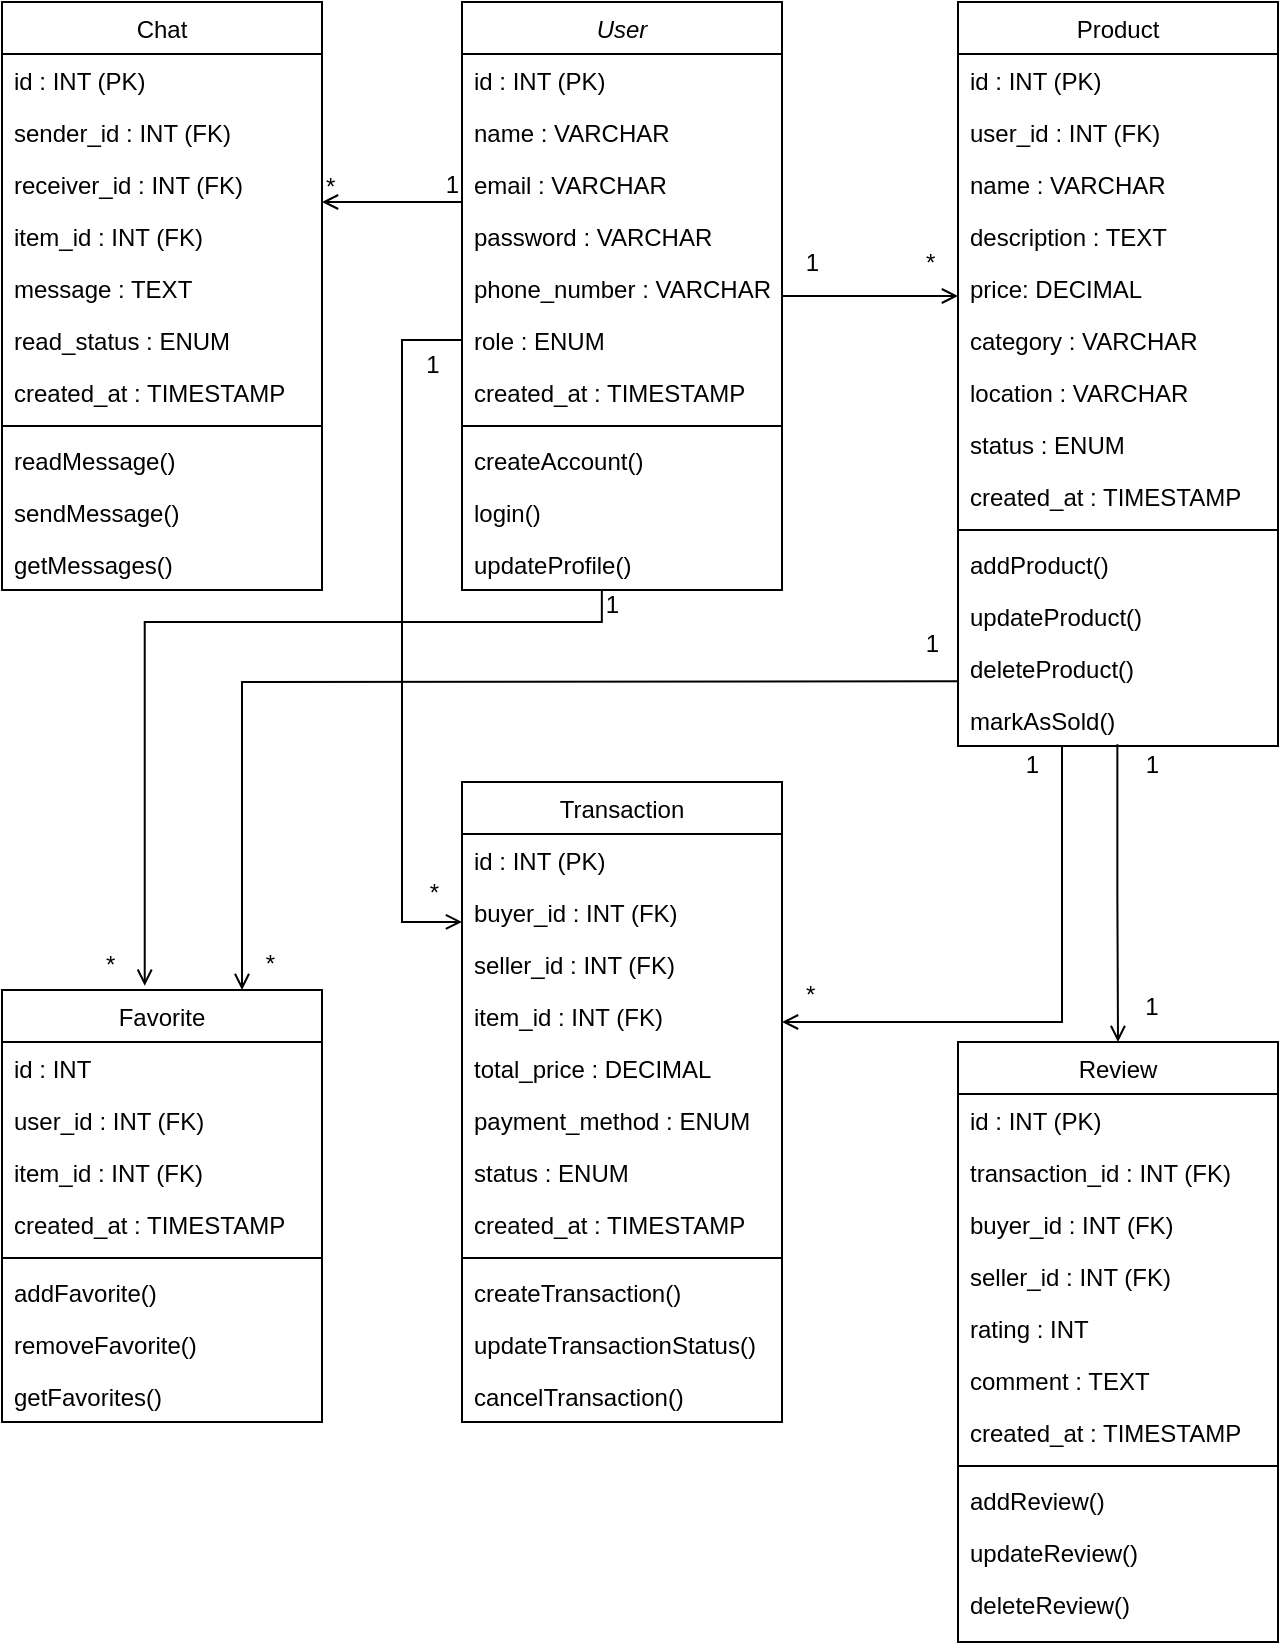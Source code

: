 <mxfile version="26.0.14">
  <diagram id="C5RBs43oDa-KdzZeNtuy" name="Page-1">
    <mxGraphModel dx="1880" dy="895" grid="1" gridSize="10" guides="1" tooltips="1" connect="1" arrows="1" fold="1" page="1" pageScale="1" pageWidth="827" pageHeight="1169" math="0" shadow="0">
      <root>
        <mxCell id="WIyWlLk6GJQsqaUBKTNV-0" />
        <mxCell id="WIyWlLk6GJQsqaUBKTNV-1" parent="WIyWlLk6GJQsqaUBKTNV-0" />
        <mxCell id="zkfFHV4jXpPFQw0GAbJ--0" value="User" style="swimlane;fontStyle=2;align=center;verticalAlign=top;childLayout=stackLayout;horizontal=1;startSize=26;horizontalStack=0;resizeParent=1;resizeLast=0;collapsible=1;marginBottom=0;rounded=0;shadow=0;strokeWidth=1;" parent="WIyWlLk6GJQsqaUBKTNV-1" vertex="1">
          <mxGeometry x="260" y="80" width="160" height="294" as="geometry">
            <mxRectangle x="220" y="121" width="160" height="26" as="alternateBounds" />
          </mxGeometry>
        </mxCell>
        <mxCell id="zkfFHV4jXpPFQw0GAbJ--1" value="id : INT (PK)" style="text;align=left;verticalAlign=top;spacingLeft=4;spacingRight=4;overflow=hidden;rotatable=0;points=[[0,0.5],[1,0.5]];portConstraint=eastwest;" parent="zkfFHV4jXpPFQw0GAbJ--0" vertex="1">
          <mxGeometry y="26" width="160" height="26" as="geometry" />
        </mxCell>
        <mxCell id="zkfFHV4jXpPFQw0GAbJ--2" value="name : VARCHAR" style="text;align=left;verticalAlign=top;spacingLeft=4;spacingRight=4;overflow=hidden;rotatable=0;points=[[0,0.5],[1,0.5]];portConstraint=eastwest;rounded=0;shadow=0;html=0;" parent="zkfFHV4jXpPFQw0GAbJ--0" vertex="1">
          <mxGeometry y="52" width="160" height="26" as="geometry" />
        </mxCell>
        <mxCell id="zkfFHV4jXpPFQw0GAbJ--3" value="email : VARCHAR" style="text;align=left;verticalAlign=top;spacingLeft=4;spacingRight=4;overflow=hidden;rotatable=0;points=[[0,0.5],[1,0.5]];portConstraint=eastwest;rounded=0;shadow=0;html=0;" parent="zkfFHV4jXpPFQw0GAbJ--0" vertex="1">
          <mxGeometry y="78" width="160" height="26" as="geometry" />
        </mxCell>
        <mxCell id="qKkf9vbQ_oJwQgPkBgko-1" value="password : VARCHAR" style="text;align=left;verticalAlign=top;spacingLeft=4;spacingRight=4;overflow=hidden;rotatable=0;points=[[0,0.5],[1,0.5]];portConstraint=eastwest;rounded=0;shadow=0;html=0;" vertex="1" parent="zkfFHV4jXpPFQw0GAbJ--0">
          <mxGeometry y="104" width="160" height="26" as="geometry" />
        </mxCell>
        <mxCell id="qKkf9vbQ_oJwQgPkBgko-2" value="phone_number : VARCHAR" style="text;align=left;verticalAlign=top;spacingLeft=4;spacingRight=4;overflow=hidden;rotatable=0;points=[[0,0.5],[1,0.5]];portConstraint=eastwest;rounded=0;shadow=0;html=0;" vertex="1" parent="zkfFHV4jXpPFQw0GAbJ--0">
          <mxGeometry y="130" width="160" height="26" as="geometry" />
        </mxCell>
        <mxCell id="qKkf9vbQ_oJwQgPkBgko-3" value="role : ENUM" style="text;align=left;verticalAlign=top;spacingLeft=4;spacingRight=4;overflow=hidden;rotatable=0;points=[[0,0.5],[1,0.5]];portConstraint=eastwest;rounded=0;shadow=0;html=0;" vertex="1" parent="zkfFHV4jXpPFQw0GAbJ--0">
          <mxGeometry y="156" width="160" height="26" as="geometry" />
        </mxCell>
        <mxCell id="qKkf9vbQ_oJwQgPkBgko-4" value="created_at : TIMESTAMP" style="text;align=left;verticalAlign=top;spacingLeft=4;spacingRight=4;overflow=hidden;rotatable=0;points=[[0,0.5],[1,0.5]];portConstraint=eastwest;rounded=0;shadow=0;html=0;" vertex="1" parent="zkfFHV4jXpPFQw0GAbJ--0">
          <mxGeometry y="182" width="160" height="26" as="geometry" />
        </mxCell>
        <mxCell id="zkfFHV4jXpPFQw0GAbJ--4" value="" style="line;html=1;strokeWidth=1;align=left;verticalAlign=middle;spacingTop=-1;spacingLeft=3;spacingRight=3;rotatable=0;labelPosition=right;points=[];portConstraint=eastwest;" parent="zkfFHV4jXpPFQw0GAbJ--0" vertex="1">
          <mxGeometry y="208" width="160" height="8" as="geometry" />
        </mxCell>
        <mxCell id="zkfFHV4jXpPFQw0GAbJ--5" value="createAccount()" style="text;align=left;verticalAlign=top;spacingLeft=4;spacingRight=4;overflow=hidden;rotatable=0;points=[[0,0.5],[1,0.5]];portConstraint=eastwest;" parent="zkfFHV4jXpPFQw0GAbJ--0" vertex="1">
          <mxGeometry y="216" width="160" height="26" as="geometry" />
        </mxCell>
        <mxCell id="qKkf9vbQ_oJwQgPkBgko-6" value="login()" style="text;align=left;verticalAlign=top;spacingLeft=4;spacingRight=4;overflow=hidden;rotatable=0;points=[[0,0.5],[1,0.5]];portConstraint=eastwest;" vertex="1" parent="zkfFHV4jXpPFQw0GAbJ--0">
          <mxGeometry y="242" width="160" height="26" as="geometry" />
        </mxCell>
        <mxCell id="qKkf9vbQ_oJwQgPkBgko-7" value="updateProfile()" style="text;align=left;verticalAlign=top;spacingLeft=4;spacingRight=4;overflow=hidden;rotatable=0;points=[[0,0.5],[1,0.5]];portConstraint=eastwest;" vertex="1" parent="zkfFHV4jXpPFQw0GAbJ--0">
          <mxGeometry y="268" width="160" height="26" as="geometry" />
        </mxCell>
        <mxCell id="zkfFHV4jXpPFQw0GAbJ--6" value="Favorite" style="swimlane;fontStyle=0;align=center;verticalAlign=top;childLayout=stackLayout;horizontal=1;startSize=26;horizontalStack=0;resizeParent=1;resizeLast=0;collapsible=1;marginBottom=0;rounded=0;shadow=0;strokeWidth=1;" parent="WIyWlLk6GJQsqaUBKTNV-1" vertex="1">
          <mxGeometry x="30" y="574" width="160" height="216" as="geometry">
            <mxRectangle x="130" y="380" width="160" height="26" as="alternateBounds" />
          </mxGeometry>
        </mxCell>
        <mxCell id="zkfFHV4jXpPFQw0GAbJ--7" value="id : INT" style="text;align=left;verticalAlign=top;spacingLeft=4;spacingRight=4;overflow=hidden;rotatable=0;points=[[0,0.5],[1,0.5]];portConstraint=eastwest;" parent="zkfFHV4jXpPFQw0GAbJ--6" vertex="1">
          <mxGeometry y="26" width="160" height="26" as="geometry" />
        </mxCell>
        <mxCell id="zkfFHV4jXpPFQw0GAbJ--8" value="user_id : INT (FK)" style="text;align=left;verticalAlign=top;spacingLeft=4;spacingRight=4;overflow=hidden;rotatable=0;points=[[0,0.5],[1,0.5]];portConstraint=eastwest;rounded=0;shadow=0;html=0;" parent="zkfFHV4jXpPFQw0GAbJ--6" vertex="1">
          <mxGeometry y="52" width="160" height="26" as="geometry" />
        </mxCell>
        <mxCell id="qKkf9vbQ_oJwQgPkBgko-24" value="item_id : INT (FK)" style="text;align=left;verticalAlign=top;spacingLeft=4;spacingRight=4;overflow=hidden;rotatable=0;points=[[0,0.5],[1,0.5]];portConstraint=eastwest;rounded=0;shadow=0;html=0;" vertex="1" parent="zkfFHV4jXpPFQw0GAbJ--6">
          <mxGeometry y="78" width="160" height="26" as="geometry" />
        </mxCell>
        <mxCell id="qKkf9vbQ_oJwQgPkBgko-23" value="created_at : TIMESTAMP" style="text;align=left;verticalAlign=top;spacingLeft=4;spacingRight=4;overflow=hidden;rotatable=0;points=[[0,0.5],[1,0.5]];portConstraint=eastwest;rounded=0;shadow=0;html=0;" vertex="1" parent="zkfFHV4jXpPFQw0GAbJ--6">
          <mxGeometry y="104" width="160" height="26" as="geometry" />
        </mxCell>
        <mxCell id="zkfFHV4jXpPFQw0GAbJ--9" value="" style="line;html=1;strokeWidth=1;align=left;verticalAlign=middle;spacingTop=-1;spacingLeft=3;spacingRight=3;rotatable=0;labelPosition=right;points=[];portConstraint=eastwest;" parent="zkfFHV4jXpPFQw0GAbJ--6" vertex="1">
          <mxGeometry y="130" width="160" height="8" as="geometry" />
        </mxCell>
        <mxCell id="zkfFHV4jXpPFQw0GAbJ--11" value="addFavorite()" style="text;align=left;verticalAlign=top;spacingLeft=4;spacingRight=4;overflow=hidden;rotatable=0;points=[[0,0.5],[1,0.5]];portConstraint=eastwest;" parent="zkfFHV4jXpPFQw0GAbJ--6" vertex="1">
          <mxGeometry y="138" width="160" height="26" as="geometry" />
        </mxCell>
        <mxCell id="qKkf9vbQ_oJwQgPkBgko-27" value="removeFavorite()" style="text;align=left;verticalAlign=top;spacingLeft=4;spacingRight=4;overflow=hidden;rotatable=0;points=[[0,0.5],[1,0.5]];portConstraint=eastwest;rounded=0;shadow=0;html=0;" vertex="1" parent="zkfFHV4jXpPFQw0GAbJ--6">
          <mxGeometry y="164" width="160" height="26" as="geometry" />
        </mxCell>
        <mxCell id="qKkf9vbQ_oJwQgPkBgko-26" value="getFavorites()" style="text;align=left;verticalAlign=top;spacingLeft=4;spacingRight=4;overflow=hidden;rotatable=0;points=[[0,0.5],[1,0.5]];portConstraint=eastwest;rounded=0;shadow=0;html=0;" vertex="1" parent="zkfFHV4jXpPFQw0GAbJ--6">
          <mxGeometry y="190" width="160" height="26" as="geometry" />
        </mxCell>
        <mxCell id="zkfFHV4jXpPFQw0GAbJ--13" value="Chat" style="swimlane;fontStyle=0;align=center;verticalAlign=top;childLayout=stackLayout;horizontal=1;startSize=26;horizontalStack=0;resizeParent=1;resizeLast=0;collapsible=1;marginBottom=0;rounded=0;shadow=0;strokeWidth=1;" parent="WIyWlLk6GJQsqaUBKTNV-1" vertex="1">
          <mxGeometry x="30" y="80" width="160" height="294" as="geometry">
            <mxRectangle x="340" y="380" width="170" height="26" as="alternateBounds" />
          </mxGeometry>
        </mxCell>
        <mxCell id="zkfFHV4jXpPFQw0GAbJ--14" value="id : INT (PK)" style="text;align=left;verticalAlign=top;spacingLeft=4;spacingRight=4;overflow=hidden;rotatable=0;points=[[0,0.5],[1,0.5]];portConstraint=eastwest;" parent="zkfFHV4jXpPFQw0GAbJ--13" vertex="1">
          <mxGeometry y="26" width="160" height="26" as="geometry" />
        </mxCell>
        <mxCell id="qKkf9vbQ_oJwQgPkBgko-15" value="sender_id : INT (FK)" style="text;align=left;verticalAlign=top;spacingLeft=4;spacingRight=4;overflow=hidden;rotatable=0;points=[[0,0.5],[1,0.5]];portConstraint=eastwest;" vertex="1" parent="zkfFHV4jXpPFQw0GAbJ--13">
          <mxGeometry y="52" width="160" height="26" as="geometry" />
        </mxCell>
        <mxCell id="qKkf9vbQ_oJwQgPkBgko-14" value="receiver_id : INT (FK)" style="text;align=left;verticalAlign=top;spacingLeft=4;spacingRight=4;overflow=hidden;rotatable=0;points=[[0,0.5],[1,0.5]];portConstraint=eastwest;" vertex="1" parent="zkfFHV4jXpPFQw0GAbJ--13">
          <mxGeometry y="78" width="160" height="26" as="geometry" />
        </mxCell>
        <mxCell id="qKkf9vbQ_oJwQgPkBgko-19" value="item_id : INT (FK)" style="text;align=left;verticalAlign=top;spacingLeft=4;spacingRight=4;overflow=hidden;rotatable=0;points=[[0,0.5],[1,0.5]];portConstraint=eastwest;" vertex="1" parent="zkfFHV4jXpPFQw0GAbJ--13">
          <mxGeometry y="104" width="160" height="26" as="geometry" />
        </mxCell>
        <mxCell id="qKkf9vbQ_oJwQgPkBgko-18" value="message : TEXT" style="text;align=left;verticalAlign=top;spacingLeft=4;spacingRight=4;overflow=hidden;rotatable=0;points=[[0,0.5],[1,0.5]];portConstraint=eastwest;" vertex="1" parent="zkfFHV4jXpPFQw0GAbJ--13">
          <mxGeometry y="130" width="160" height="26" as="geometry" />
        </mxCell>
        <mxCell id="qKkf9vbQ_oJwQgPkBgko-17" value="read_status : ENUM" style="text;align=left;verticalAlign=top;spacingLeft=4;spacingRight=4;overflow=hidden;rotatable=0;points=[[0,0.5],[1,0.5]];portConstraint=eastwest;" vertex="1" parent="zkfFHV4jXpPFQw0GAbJ--13">
          <mxGeometry y="156" width="160" height="26" as="geometry" />
        </mxCell>
        <mxCell id="qKkf9vbQ_oJwQgPkBgko-16" value="created_at : TIMESTAMP" style="text;align=left;verticalAlign=top;spacingLeft=4;spacingRight=4;overflow=hidden;rotatable=0;points=[[0,0.5],[1,0.5]];portConstraint=eastwest;" vertex="1" parent="zkfFHV4jXpPFQw0GAbJ--13">
          <mxGeometry y="182" width="160" height="26" as="geometry" />
        </mxCell>
        <mxCell id="zkfFHV4jXpPFQw0GAbJ--15" value="" style="line;html=1;strokeWidth=1;align=left;verticalAlign=middle;spacingTop=-1;spacingLeft=3;spacingRight=3;rotatable=0;labelPosition=right;points=[];portConstraint=eastwest;" parent="zkfFHV4jXpPFQw0GAbJ--13" vertex="1">
          <mxGeometry y="208" width="160" height="8" as="geometry" />
        </mxCell>
        <mxCell id="qKkf9vbQ_oJwQgPkBgko-20" value="readMessage()" style="text;align=left;verticalAlign=top;spacingLeft=4;spacingRight=4;overflow=hidden;rotatable=0;points=[[0,0.5],[1,0.5]];portConstraint=eastwest;" vertex="1" parent="zkfFHV4jXpPFQw0GAbJ--13">
          <mxGeometry y="216" width="160" height="26" as="geometry" />
        </mxCell>
        <mxCell id="qKkf9vbQ_oJwQgPkBgko-21" value="sendMessage()" style="text;align=left;verticalAlign=top;spacingLeft=4;spacingRight=4;overflow=hidden;rotatable=0;points=[[0,0.5],[1,0.5]];portConstraint=eastwest;" vertex="1" parent="zkfFHV4jXpPFQw0GAbJ--13">
          <mxGeometry y="242" width="160" height="26" as="geometry" />
        </mxCell>
        <mxCell id="qKkf9vbQ_oJwQgPkBgko-22" value="getMessages()" style="text;align=left;verticalAlign=top;spacingLeft=4;spacingRight=4;overflow=hidden;rotatable=0;points=[[0,0.5],[1,0.5]];portConstraint=eastwest;" vertex="1" parent="zkfFHV4jXpPFQw0GAbJ--13">
          <mxGeometry y="268" width="160" height="26" as="geometry" />
        </mxCell>
        <mxCell id="zkfFHV4jXpPFQw0GAbJ--17" value="Product" style="swimlane;fontStyle=0;align=center;verticalAlign=top;childLayout=stackLayout;horizontal=1;startSize=26;horizontalStack=0;resizeParent=1;resizeLast=0;collapsible=1;marginBottom=0;rounded=0;shadow=0;strokeWidth=1;" parent="WIyWlLk6GJQsqaUBKTNV-1" vertex="1">
          <mxGeometry x="508" y="80" width="160" height="372" as="geometry">
            <mxRectangle x="550" y="140" width="160" height="26" as="alternateBounds" />
          </mxGeometry>
        </mxCell>
        <mxCell id="zkfFHV4jXpPFQw0GAbJ--18" value="id : INT (PK)" style="text;align=left;verticalAlign=top;spacingLeft=4;spacingRight=4;overflow=hidden;rotatable=0;points=[[0,0.5],[1,0.5]];portConstraint=eastwest;" parent="zkfFHV4jXpPFQw0GAbJ--17" vertex="1">
          <mxGeometry y="26" width="160" height="26" as="geometry" />
        </mxCell>
        <mxCell id="zkfFHV4jXpPFQw0GAbJ--19" value="user_id : INT (FK)" style="text;align=left;verticalAlign=top;spacingLeft=4;spacingRight=4;overflow=hidden;rotatable=0;points=[[0,0.5],[1,0.5]];portConstraint=eastwest;rounded=0;shadow=0;html=0;" parent="zkfFHV4jXpPFQw0GAbJ--17" vertex="1">
          <mxGeometry y="52" width="160" height="26" as="geometry" />
        </mxCell>
        <mxCell id="zkfFHV4jXpPFQw0GAbJ--20" value="name : VARCHAR" style="text;align=left;verticalAlign=top;spacingLeft=4;spacingRight=4;overflow=hidden;rotatable=0;points=[[0,0.5],[1,0.5]];portConstraint=eastwest;rounded=0;shadow=0;html=0;" parent="zkfFHV4jXpPFQw0GAbJ--17" vertex="1">
          <mxGeometry y="78" width="160" height="26" as="geometry" />
        </mxCell>
        <mxCell id="zkfFHV4jXpPFQw0GAbJ--21" value="description : TEXT" style="text;align=left;verticalAlign=top;spacingLeft=4;spacingRight=4;overflow=hidden;rotatable=0;points=[[0,0.5],[1,0.5]];portConstraint=eastwest;rounded=0;shadow=0;html=0;" parent="zkfFHV4jXpPFQw0GAbJ--17" vertex="1">
          <mxGeometry y="104" width="160" height="26" as="geometry" />
        </mxCell>
        <mxCell id="zkfFHV4jXpPFQw0GAbJ--22" value="price: DECIMAL" style="text;align=left;verticalAlign=top;spacingLeft=4;spacingRight=4;overflow=hidden;rotatable=0;points=[[0,0.5],[1,0.5]];portConstraint=eastwest;rounded=0;shadow=0;html=0;" parent="zkfFHV4jXpPFQw0GAbJ--17" vertex="1">
          <mxGeometry y="130" width="160" height="26" as="geometry" />
        </mxCell>
        <mxCell id="qKkf9vbQ_oJwQgPkBgko-8" value="category : VARCHAR" style="text;align=left;verticalAlign=top;spacingLeft=4;spacingRight=4;overflow=hidden;rotatable=0;points=[[0,0.5],[1,0.5]];portConstraint=eastwest;rounded=0;shadow=0;html=0;" vertex="1" parent="zkfFHV4jXpPFQw0GAbJ--17">
          <mxGeometry y="156" width="160" height="26" as="geometry" />
        </mxCell>
        <mxCell id="qKkf9vbQ_oJwQgPkBgko-10" value="location : VARCHAR" style="text;align=left;verticalAlign=top;spacingLeft=4;spacingRight=4;overflow=hidden;rotatable=0;points=[[0,0.5],[1,0.5]];portConstraint=eastwest;rounded=0;shadow=0;html=0;" vertex="1" parent="zkfFHV4jXpPFQw0GAbJ--17">
          <mxGeometry y="182" width="160" height="26" as="geometry" />
        </mxCell>
        <mxCell id="qKkf9vbQ_oJwQgPkBgko-9" value="status : ENUM" style="text;align=left;verticalAlign=top;spacingLeft=4;spacingRight=4;overflow=hidden;rotatable=0;points=[[0,0.5],[1,0.5]];portConstraint=eastwest;rounded=0;shadow=0;html=0;" vertex="1" parent="zkfFHV4jXpPFQw0GAbJ--17">
          <mxGeometry y="208" width="160" height="26" as="geometry" />
        </mxCell>
        <mxCell id="qKkf9vbQ_oJwQgPkBgko-11" value="created_at : TIMESTAMP" style="text;align=left;verticalAlign=top;spacingLeft=4;spacingRight=4;overflow=hidden;rotatable=0;points=[[0,0.5],[1,0.5]];portConstraint=eastwest;rounded=0;shadow=0;html=0;" vertex="1" parent="zkfFHV4jXpPFQw0GAbJ--17">
          <mxGeometry y="234" width="160" height="26" as="geometry" />
        </mxCell>
        <mxCell id="zkfFHV4jXpPFQw0GAbJ--23" value="" style="line;html=1;strokeWidth=1;align=left;verticalAlign=middle;spacingTop=-1;spacingLeft=3;spacingRight=3;rotatable=0;labelPosition=right;points=[];portConstraint=eastwest;" parent="zkfFHV4jXpPFQw0GAbJ--17" vertex="1">
          <mxGeometry y="260" width="160" height="8" as="geometry" />
        </mxCell>
        <mxCell id="zkfFHV4jXpPFQw0GAbJ--24" value="addProduct()" style="text;align=left;verticalAlign=top;spacingLeft=4;spacingRight=4;overflow=hidden;rotatable=0;points=[[0,0.5],[1,0.5]];portConstraint=eastwest;" parent="zkfFHV4jXpPFQw0GAbJ--17" vertex="1">
          <mxGeometry y="268" width="160" height="26" as="geometry" />
        </mxCell>
        <mxCell id="zkfFHV4jXpPFQw0GAbJ--25" value="updateProduct()" style="text;align=left;verticalAlign=top;spacingLeft=4;spacingRight=4;overflow=hidden;rotatable=0;points=[[0,0.5],[1,0.5]];portConstraint=eastwest;" parent="zkfFHV4jXpPFQw0GAbJ--17" vertex="1">
          <mxGeometry y="294" width="160" height="26" as="geometry" />
        </mxCell>
        <mxCell id="qKkf9vbQ_oJwQgPkBgko-12" value="deleteProduct()" style="text;align=left;verticalAlign=top;spacingLeft=4;spacingRight=4;overflow=hidden;rotatable=0;points=[[0,0.5],[1,0.5]];portConstraint=eastwest;rounded=0;shadow=0;html=0;" vertex="1" parent="zkfFHV4jXpPFQw0GAbJ--17">
          <mxGeometry y="320" width="160" height="26" as="geometry" />
        </mxCell>
        <mxCell id="qKkf9vbQ_oJwQgPkBgko-13" value="markAsSold()" style="text;align=left;verticalAlign=top;spacingLeft=4;spacingRight=4;overflow=hidden;rotatable=0;points=[[0,0.5],[1,0.5]];portConstraint=eastwest;rounded=0;shadow=0;html=0;" vertex="1" parent="zkfFHV4jXpPFQw0GAbJ--17">
          <mxGeometry y="346" width="160" height="26" as="geometry" />
        </mxCell>
        <mxCell id="zkfFHV4jXpPFQw0GAbJ--26" value="" style="endArrow=open;shadow=0;strokeWidth=1;rounded=0;curved=0;endFill=1;edgeStyle=elbowEdgeStyle;elbow=vertical;" parent="WIyWlLk6GJQsqaUBKTNV-1" source="zkfFHV4jXpPFQw0GAbJ--0" target="zkfFHV4jXpPFQw0GAbJ--17" edge="1">
          <mxGeometry x="0.5" y="41" relative="1" as="geometry">
            <mxPoint x="380" y="192" as="sourcePoint" />
            <mxPoint x="540" y="192" as="targetPoint" />
            <mxPoint x="-40" y="32" as="offset" />
          </mxGeometry>
        </mxCell>
        <mxCell id="zkfFHV4jXpPFQw0GAbJ--27" value="*" style="resizable=0;align=left;verticalAlign=bottom;labelBackgroundColor=none;fontSize=12;" parent="zkfFHV4jXpPFQw0GAbJ--26" connectable="0" vertex="1">
          <mxGeometry x="-1" relative="1" as="geometry">
            <mxPoint x="70" y="-8" as="offset" />
          </mxGeometry>
        </mxCell>
        <mxCell id="zkfFHV4jXpPFQw0GAbJ--28" value="1" style="resizable=0;align=right;verticalAlign=bottom;labelBackgroundColor=none;fontSize=12;" parent="zkfFHV4jXpPFQw0GAbJ--26" connectable="0" vertex="1">
          <mxGeometry x="1" relative="1" as="geometry">
            <mxPoint x="-68" y="-8" as="offset" />
          </mxGeometry>
        </mxCell>
        <mxCell id="qKkf9vbQ_oJwQgPkBgko-28" value="Transaction" style="swimlane;fontStyle=0;align=center;verticalAlign=top;childLayout=stackLayout;horizontal=1;startSize=26;horizontalStack=0;resizeParent=1;resizeLast=0;collapsible=1;marginBottom=0;rounded=0;shadow=0;strokeWidth=1;" vertex="1" parent="WIyWlLk6GJQsqaUBKTNV-1">
          <mxGeometry x="260" y="470" width="160" height="320" as="geometry">
            <mxRectangle x="550" y="140" width="160" height="26" as="alternateBounds" />
          </mxGeometry>
        </mxCell>
        <mxCell id="qKkf9vbQ_oJwQgPkBgko-29" value="id : INT (PK)" style="text;align=left;verticalAlign=top;spacingLeft=4;spacingRight=4;overflow=hidden;rotatable=0;points=[[0,0.5],[1,0.5]];portConstraint=eastwest;" vertex="1" parent="qKkf9vbQ_oJwQgPkBgko-28">
          <mxGeometry y="26" width="160" height="26" as="geometry" />
        </mxCell>
        <mxCell id="qKkf9vbQ_oJwQgPkBgko-30" value="buyer_id : INT (FK)" style="text;align=left;verticalAlign=top;spacingLeft=4;spacingRight=4;overflow=hidden;rotatable=0;points=[[0,0.5],[1,0.5]];portConstraint=eastwest;rounded=0;shadow=0;html=0;" vertex="1" parent="qKkf9vbQ_oJwQgPkBgko-28">
          <mxGeometry y="52" width="160" height="26" as="geometry" />
        </mxCell>
        <mxCell id="qKkf9vbQ_oJwQgPkBgko-31" value="seller_id : INT (FK)" style="text;align=left;verticalAlign=top;spacingLeft=4;spacingRight=4;overflow=hidden;rotatable=0;points=[[0,0.5],[1,0.5]];portConstraint=eastwest;rounded=0;shadow=0;html=0;" vertex="1" parent="qKkf9vbQ_oJwQgPkBgko-28">
          <mxGeometry y="78" width="160" height="26" as="geometry" />
        </mxCell>
        <mxCell id="qKkf9vbQ_oJwQgPkBgko-32" value="item_id : INT (FK)" style="text;align=left;verticalAlign=top;spacingLeft=4;spacingRight=4;overflow=hidden;rotatable=0;points=[[0,0.5],[1,0.5]];portConstraint=eastwest;rounded=0;shadow=0;html=0;" vertex="1" parent="qKkf9vbQ_oJwQgPkBgko-28">
          <mxGeometry y="104" width="160" height="26" as="geometry" />
        </mxCell>
        <mxCell id="qKkf9vbQ_oJwQgPkBgko-33" value="total_price : DECIMAL" style="text;align=left;verticalAlign=top;spacingLeft=4;spacingRight=4;overflow=hidden;rotatable=0;points=[[0,0.5],[1,0.5]];portConstraint=eastwest;rounded=0;shadow=0;html=0;" vertex="1" parent="qKkf9vbQ_oJwQgPkBgko-28">
          <mxGeometry y="130" width="160" height="26" as="geometry" />
        </mxCell>
        <mxCell id="qKkf9vbQ_oJwQgPkBgko-34" value="payment_method : ENUM" style="text;align=left;verticalAlign=top;spacingLeft=4;spacingRight=4;overflow=hidden;rotatable=0;points=[[0,0.5],[1,0.5]];portConstraint=eastwest;rounded=0;shadow=0;html=0;" vertex="1" parent="qKkf9vbQ_oJwQgPkBgko-28">
          <mxGeometry y="156" width="160" height="26" as="geometry" />
        </mxCell>
        <mxCell id="qKkf9vbQ_oJwQgPkBgko-35" value="status : ENUM" style="text;align=left;verticalAlign=top;spacingLeft=4;spacingRight=4;overflow=hidden;rotatable=0;points=[[0,0.5],[1,0.5]];portConstraint=eastwest;rounded=0;shadow=0;html=0;" vertex="1" parent="qKkf9vbQ_oJwQgPkBgko-28">
          <mxGeometry y="182" width="160" height="26" as="geometry" />
        </mxCell>
        <mxCell id="qKkf9vbQ_oJwQgPkBgko-37" value="created_at : TIMESTAMP" style="text;align=left;verticalAlign=top;spacingLeft=4;spacingRight=4;overflow=hidden;rotatable=0;points=[[0,0.5],[1,0.5]];portConstraint=eastwest;rounded=0;shadow=0;html=0;" vertex="1" parent="qKkf9vbQ_oJwQgPkBgko-28">
          <mxGeometry y="208" width="160" height="26" as="geometry" />
        </mxCell>
        <mxCell id="qKkf9vbQ_oJwQgPkBgko-38" value="" style="line;html=1;strokeWidth=1;align=left;verticalAlign=middle;spacingTop=-1;spacingLeft=3;spacingRight=3;rotatable=0;labelPosition=right;points=[];portConstraint=eastwest;" vertex="1" parent="qKkf9vbQ_oJwQgPkBgko-28">
          <mxGeometry y="234" width="160" height="8" as="geometry" />
        </mxCell>
        <mxCell id="qKkf9vbQ_oJwQgPkBgko-39" value="createTransaction()" style="text;align=left;verticalAlign=top;spacingLeft=4;spacingRight=4;overflow=hidden;rotatable=0;points=[[0,0.5],[1,0.5]];portConstraint=eastwest;" vertex="1" parent="qKkf9vbQ_oJwQgPkBgko-28">
          <mxGeometry y="242" width="160" height="26" as="geometry" />
        </mxCell>
        <mxCell id="qKkf9vbQ_oJwQgPkBgko-40" value="updateTransactionStatus()" style="text;align=left;verticalAlign=top;spacingLeft=4;spacingRight=4;overflow=hidden;rotatable=0;points=[[0,0.5],[1,0.5]];portConstraint=eastwest;" vertex="1" parent="qKkf9vbQ_oJwQgPkBgko-28">
          <mxGeometry y="268" width="160" height="26" as="geometry" />
        </mxCell>
        <mxCell id="qKkf9vbQ_oJwQgPkBgko-41" value="cancelTransaction()" style="text;align=left;verticalAlign=top;spacingLeft=4;spacingRight=4;overflow=hidden;rotatable=0;points=[[0,0.5],[1,0.5]];portConstraint=eastwest;rounded=0;shadow=0;html=0;" vertex="1" parent="qKkf9vbQ_oJwQgPkBgko-28">
          <mxGeometry y="294" width="160" height="26" as="geometry" />
        </mxCell>
        <mxCell id="qKkf9vbQ_oJwQgPkBgko-43" value="Review" style="swimlane;fontStyle=0;align=center;verticalAlign=top;childLayout=stackLayout;horizontal=1;startSize=26;horizontalStack=0;resizeParent=1;resizeLast=0;collapsible=1;marginBottom=0;rounded=0;shadow=0;strokeWidth=1;" vertex="1" parent="WIyWlLk6GJQsqaUBKTNV-1">
          <mxGeometry x="508" y="600" width="160" height="300" as="geometry">
            <mxRectangle x="550" y="140" width="160" height="26" as="alternateBounds" />
          </mxGeometry>
        </mxCell>
        <mxCell id="qKkf9vbQ_oJwQgPkBgko-44" value="id : INT (PK)" style="text;align=left;verticalAlign=top;spacingLeft=4;spacingRight=4;overflow=hidden;rotatable=0;points=[[0,0.5],[1,0.5]];portConstraint=eastwest;" vertex="1" parent="qKkf9vbQ_oJwQgPkBgko-43">
          <mxGeometry y="26" width="160" height="26" as="geometry" />
        </mxCell>
        <mxCell id="qKkf9vbQ_oJwQgPkBgko-45" value="transaction_id : INT (FK)" style="text;align=left;verticalAlign=top;spacingLeft=4;spacingRight=4;overflow=hidden;rotatable=0;points=[[0,0.5],[1,0.5]];portConstraint=eastwest;rounded=0;shadow=0;html=0;" vertex="1" parent="qKkf9vbQ_oJwQgPkBgko-43">
          <mxGeometry y="52" width="160" height="26" as="geometry" />
        </mxCell>
        <mxCell id="qKkf9vbQ_oJwQgPkBgko-46" value="buyer_id : INT (FK)" style="text;align=left;verticalAlign=top;spacingLeft=4;spacingRight=4;overflow=hidden;rotatable=0;points=[[0,0.5],[1,0.5]];portConstraint=eastwest;rounded=0;shadow=0;html=0;" vertex="1" parent="qKkf9vbQ_oJwQgPkBgko-43">
          <mxGeometry y="78" width="160" height="26" as="geometry" />
        </mxCell>
        <mxCell id="qKkf9vbQ_oJwQgPkBgko-47" value="seller_id : INT (FK)" style="text;align=left;verticalAlign=top;spacingLeft=4;spacingRight=4;overflow=hidden;rotatable=0;points=[[0,0.5],[1,0.5]];portConstraint=eastwest;rounded=0;shadow=0;html=0;" vertex="1" parent="qKkf9vbQ_oJwQgPkBgko-43">
          <mxGeometry y="104" width="160" height="26" as="geometry" />
        </mxCell>
        <mxCell id="qKkf9vbQ_oJwQgPkBgko-48" value="rating : INT" style="text;align=left;verticalAlign=top;spacingLeft=4;spacingRight=4;overflow=hidden;rotatable=0;points=[[0,0.5],[1,0.5]];portConstraint=eastwest;rounded=0;shadow=0;html=0;" vertex="1" parent="qKkf9vbQ_oJwQgPkBgko-43">
          <mxGeometry y="130" width="160" height="26" as="geometry" />
        </mxCell>
        <mxCell id="qKkf9vbQ_oJwQgPkBgko-49" value="comment : TEXT" style="text;align=left;verticalAlign=top;spacingLeft=4;spacingRight=4;overflow=hidden;rotatable=0;points=[[0,0.5],[1,0.5]];portConstraint=eastwest;rounded=0;shadow=0;html=0;" vertex="1" parent="qKkf9vbQ_oJwQgPkBgko-43">
          <mxGeometry y="156" width="160" height="26" as="geometry" />
        </mxCell>
        <mxCell id="qKkf9vbQ_oJwQgPkBgko-51" value="created_at : TIMESTAMP" style="text;align=left;verticalAlign=top;spacingLeft=4;spacingRight=4;overflow=hidden;rotatable=0;points=[[0,0.5],[1,0.5]];portConstraint=eastwest;rounded=0;shadow=0;html=0;" vertex="1" parent="qKkf9vbQ_oJwQgPkBgko-43">
          <mxGeometry y="182" width="160" height="26" as="geometry" />
        </mxCell>
        <mxCell id="qKkf9vbQ_oJwQgPkBgko-52" value="" style="line;html=1;strokeWidth=1;align=left;verticalAlign=middle;spacingTop=-1;spacingLeft=3;spacingRight=3;rotatable=0;labelPosition=right;points=[];portConstraint=eastwest;" vertex="1" parent="qKkf9vbQ_oJwQgPkBgko-43">
          <mxGeometry y="208" width="160" height="8" as="geometry" />
        </mxCell>
        <mxCell id="qKkf9vbQ_oJwQgPkBgko-53" value="addReview()" style="text;align=left;verticalAlign=top;spacingLeft=4;spacingRight=4;overflow=hidden;rotatable=0;points=[[0,0.5],[1,0.5]];portConstraint=eastwest;" vertex="1" parent="qKkf9vbQ_oJwQgPkBgko-43">
          <mxGeometry y="216" width="160" height="26" as="geometry" />
        </mxCell>
        <mxCell id="qKkf9vbQ_oJwQgPkBgko-54" value="updateReview()" style="text;align=left;verticalAlign=top;spacingLeft=4;spacingRight=4;overflow=hidden;rotatable=0;points=[[0,0.5],[1,0.5]];portConstraint=eastwest;" vertex="1" parent="qKkf9vbQ_oJwQgPkBgko-43">
          <mxGeometry y="242" width="160" height="26" as="geometry" />
        </mxCell>
        <mxCell id="qKkf9vbQ_oJwQgPkBgko-55" value="deleteReview()" style="text;align=left;verticalAlign=top;spacingLeft=4;spacingRight=4;overflow=hidden;rotatable=0;points=[[0,0.5],[1,0.5]];portConstraint=eastwest;rounded=0;shadow=0;html=0;" vertex="1" parent="qKkf9vbQ_oJwQgPkBgko-43">
          <mxGeometry y="268" width="160" height="26" as="geometry" />
        </mxCell>
        <mxCell id="qKkf9vbQ_oJwQgPkBgko-63" value="" style="endArrow=open;shadow=0;strokeWidth=1;rounded=0;curved=0;endFill=1;edgeStyle=elbowEdgeStyle;elbow=vertical;exitX=0;exitY=0.5;exitDx=0;exitDy=0;entryX=0;entryY=0.692;entryDx=0;entryDy=0;entryPerimeter=0;" edge="1" parent="WIyWlLk6GJQsqaUBKTNV-1" source="qKkf9vbQ_oJwQgPkBgko-3" target="qKkf9vbQ_oJwQgPkBgko-30">
          <mxGeometry x="0.5" y="41" relative="1" as="geometry">
            <mxPoint x="216.0" y="369.998" as="sourcePoint" />
            <mxPoint x="280" y="540" as="targetPoint" />
            <mxPoint x="-40" y="32" as="offset" />
            <Array as="points">
              <mxPoint x="230" y="540" />
            </Array>
          </mxGeometry>
        </mxCell>
        <mxCell id="qKkf9vbQ_oJwQgPkBgko-64" value="*" style="resizable=0;align=left;verticalAlign=bottom;labelBackgroundColor=none;fontSize=12;" connectable="0" vertex="1" parent="qKkf9vbQ_oJwQgPkBgko-63">
          <mxGeometry x="-1" relative="1" as="geometry">
            <mxPoint x="-180" y="321" as="offset" />
          </mxGeometry>
        </mxCell>
        <mxCell id="qKkf9vbQ_oJwQgPkBgko-65" value="1" style="resizable=0;align=right;verticalAlign=bottom;labelBackgroundColor=none;fontSize=12;" connectable="0" vertex="1" parent="qKkf9vbQ_oJwQgPkBgko-63">
          <mxGeometry x="1" relative="1" as="geometry">
            <mxPoint x="80" y="-150" as="offset" />
          </mxGeometry>
        </mxCell>
        <mxCell id="qKkf9vbQ_oJwQgPkBgko-66" value="" style="endArrow=open;shadow=0;strokeWidth=1;rounded=0;curved=0;endFill=1;edgeStyle=elbowEdgeStyle;elbow=vertical;exitX=0;exitY=0.5;exitDx=0;exitDy=0;entryX=1;entryY=0.615;entryDx=0;entryDy=0;entryPerimeter=0;" edge="1" parent="WIyWlLk6GJQsqaUBKTNV-1" target="qKkf9vbQ_oJwQgPkBgko-32">
          <mxGeometry x="0.5" y="41" relative="1" as="geometry">
            <mxPoint x="560" y="452" as="sourcePoint" />
            <mxPoint x="440" y="590" as="targetPoint" />
            <mxPoint x="-40" y="32" as="offset" />
            <Array as="points">
              <mxPoint x="520" y="590" />
            </Array>
          </mxGeometry>
        </mxCell>
        <mxCell id="qKkf9vbQ_oJwQgPkBgko-67" value="*" style="resizable=0;align=left;verticalAlign=bottom;labelBackgroundColor=none;fontSize=12;" connectable="0" vertex="1" parent="qKkf9vbQ_oJwQgPkBgko-66">
          <mxGeometry x="-1" relative="1" as="geometry">
            <mxPoint x="-130" y="133" as="offset" />
          </mxGeometry>
        </mxCell>
        <mxCell id="qKkf9vbQ_oJwQgPkBgko-68" value="1" style="resizable=0;align=right;verticalAlign=bottom;labelBackgroundColor=none;fontSize=12;" connectable="0" vertex="1" parent="qKkf9vbQ_oJwQgPkBgko-66">
          <mxGeometry x="1" relative="1" as="geometry">
            <mxPoint x="130" y="-120" as="offset" />
          </mxGeometry>
        </mxCell>
        <mxCell id="qKkf9vbQ_oJwQgPkBgko-69" value="" style="endArrow=open;shadow=0;strokeWidth=1;rounded=0;curved=0;endFill=1;edgeStyle=elbowEdgeStyle;elbow=vertical;entryX=0.5;entryY=0;entryDx=0;entryDy=0;exitX=0.498;exitY=0.967;exitDx=0;exitDy=0;exitPerimeter=0;" edge="1" parent="WIyWlLk6GJQsqaUBKTNV-1" source="qKkf9vbQ_oJwQgPkBgko-13" target="qKkf9vbQ_oJwQgPkBgko-43">
          <mxGeometry x="0.5" y="41" relative="1" as="geometry">
            <mxPoint x="590" y="460" as="sourcePoint" />
            <mxPoint x="600" y="520" as="targetPoint" />
            <mxPoint x="-40" y="32" as="offset" />
            <Array as="points" />
          </mxGeometry>
        </mxCell>
        <mxCell id="qKkf9vbQ_oJwQgPkBgko-70" value="1" style="resizable=0;align=left;verticalAlign=bottom;labelBackgroundColor=none;fontSize=12;" connectable="0" vertex="1" parent="qKkf9vbQ_oJwQgPkBgko-69">
          <mxGeometry x="-1" relative="1" as="geometry">
            <mxPoint x="12" y="140" as="offset" />
          </mxGeometry>
        </mxCell>
        <mxCell id="qKkf9vbQ_oJwQgPkBgko-71" value="1" style="resizable=0;align=right;verticalAlign=bottom;labelBackgroundColor=none;fontSize=12;" connectable="0" vertex="1" parent="qKkf9vbQ_oJwQgPkBgko-69">
          <mxGeometry x="1" relative="1" as="geometry">
            <mxPoint x="22" y="-130" as="offset" />
          </mxGeometry>
        </mxCell>
        <mxCell id="qKkf9vbQ_oJwQgPkBgko-72" value="" style="endArrow=open;shadow=0;strokeWidth=1;rounded=0;curved=0;endFill=1;edgeStyle=elbowEdgeStyle;elbow=vertical;" edge="1" parent="WIyWlLk6GJQsqaUBKTNV-1">
          <mxGeometry x="0.5" y="41" relative="1" as="geometry">
            <mxPoint x="260" y="180" as="sourcePoint" />
            <mxPoint x="190" y="180" as="targetPoint" />
            <mxPoint x="-40" y="32" as="offset" />
            <Array as="points">
              <mxPoint x="220" y="180" />
            </Array>
          </mxGeometry>
        </mxCell>
        <mxCell id="qKkf9vbQ_oJwQgPkBgko-73" value="*" style="resizable=0;align=left;verticalAlign=bottom;labelBackgroundColor=none;fontSize=12;" connectable="0" vertex="1" parent="qKkf9vbQ_oJwQgPkBgko-72">
          <mxGeometry x="-1" relative="1" as="geometry">
            <mxPoint x="-70" y="1" as="offset" />
          </mxGeometry>
        </mxCell>
        <mxCell id="qKkf9vbQ_oJwQgPkBgko-74" value="1" style="resizable=0;align=right;verticalAlign=bottom;labelBackgroundColor=none;fontSize=12;" connectable="0" vertex="1" parent="qKkf9vbQ_oJwQgPkBgko-72">
          <mxGeometry x="1" relative="1" as="geometry">
            <mxPoint x="70" as="offset" />
          </mxGeometry>
        </mxCell>
        <mxCell id="qKkf9vbQ_oJwQgPkBgko-81" value="" style="endArrow=open;shadow=0;strokeWidth=1;rounded=0;curved=0;endFill=1;edgeStyle=elbowEdgeStyle;elbow=vertical;entryX=0.446;entryY=-0.01;entryDx=0;entryDy=0;entryPerimeter=0;exitX=0.437;exitY=0.984;exitDx=0;exitDy=0;exitPerimeter=0;" edge="1" parent="WIyWlLk6GJQsqaUBKTNV-1" source="qKkf9vbQ_oJwQgPkBgko-7" target="zkfFHV4jXpPFQw0GAbJ--6">
          <mxGeometry x="0.5" y="41" relative="1" as="geometry">
            <mxPoint x="330" y="380" as="sourcePoint" />
            <mxPoint x="-10" y="231.01" as="targetPoint" />
            <mxPoint x="-40" y="32" as="offset" />
            <Array as="points">
              <mxPoint x="180" y="390" />
              <mxPoint x="170" y="260" />
            </Array>
          </mxGeometry>
        </mxCell>
        <mxCell id="qKkf9vbQ_oJwQgPkBgko-82" value="*" style="resizable=0;align=left;verticalAlign=bottom;labelBackgroundColor=none;fontSize=12;" connectable="0" vertex="1" parent="qKkf9vbQ_oJwQgPkBgko-81">
          <mxGeometry x="-1" relative="1" as="geometry">
            <mxPoint x="-170" y="196" as="offset" />
          </mxGeometry>
        </mxCell>
        <mxCell id="qKkf9vbQ_oJwQgPkBgko-83" value="1" style="resizable=0;align=right;verticalAlign=bottom;labelBackgroundColor=none;fontSize=12;" connectable="0" vertex="1" parent="qKkf9vbQ_oJwQgPkBgko-81">
          <mxGeometry x="1" relative="1" as="geometry">
            <mxPoint x="149" y="-302" as="offset" />
          </mxGeometry>
        </mxCell>
        <mxCell id="qKkf9vbQ_oJwQgPkBgko-84" value="" style="endArrow=open;shadow=0;strokeWidth=1;rounded=0;curved=0;endFill=1;edgeStyle=elbowEdgeStyle;elbow=vertical;entryX=0.75;entryY=0;entryDx=0;entryDy=0;entryPerimeter=0;exitX=-0.001;exitY=0.754;exitDx=0;exitDy=0;exitPerimeter=0;" edge="1" parent="WIyWlLk6GJQsqaUBKTNV-1" source="qKkf9vbQ_oJwQgPkBgko-12" target="zkfFHV4jXpPFQw0GAbJ--6">
          <mxGeometry x="0.5" y="41" relative="1" as="geometry">
            <mxPoint x="500" y="420" as="sourcePoint" />
            <mxPoint x="140" y="573.3" as="targetPoint" />
            <mxPoint x="-40" y="32" as="offset" />
            <Array as="points">
              <mxPoint x="320" y="420" />
            </Array>
          </mxGeometry>
        </mxCell>
        <mxCell id="qKkf9vbQ_oJwQgPkBgko-85" value="1" style="resizable=0;align=left;verticalAlign=bottom;labelBackgroundColor=none;fontSize=12;" connectable="0" vertex="1" parent="qKkf9vbQ_oJwQgPkBgko-84">
          <mxGeometry x="-1" relative="1" as="geometry">
            <mxPoint x="-18" y="-10" as="offset" />
          </mxGeometry>
        </mxCell>
        <mxCell id="qKkf9vbQ_oJwQgPkBgko-86" value="*" style="resizable=0;align=right;verticalAlign=bottom;labelBackgroundColor=none;fontSize=12;" connectable="0" vertex="1" parent="qKkf9vbQ_oJwQgPkBgko-84">
          <mxGeometry x="1" relative="1" as="geometry">
            <mxPoint x="100" y="-40" as="offset" />
          </mxGeometry>
        </mxCell>
      </root>
    </mxGraphModel>
  </diagram>
</mxfile>
